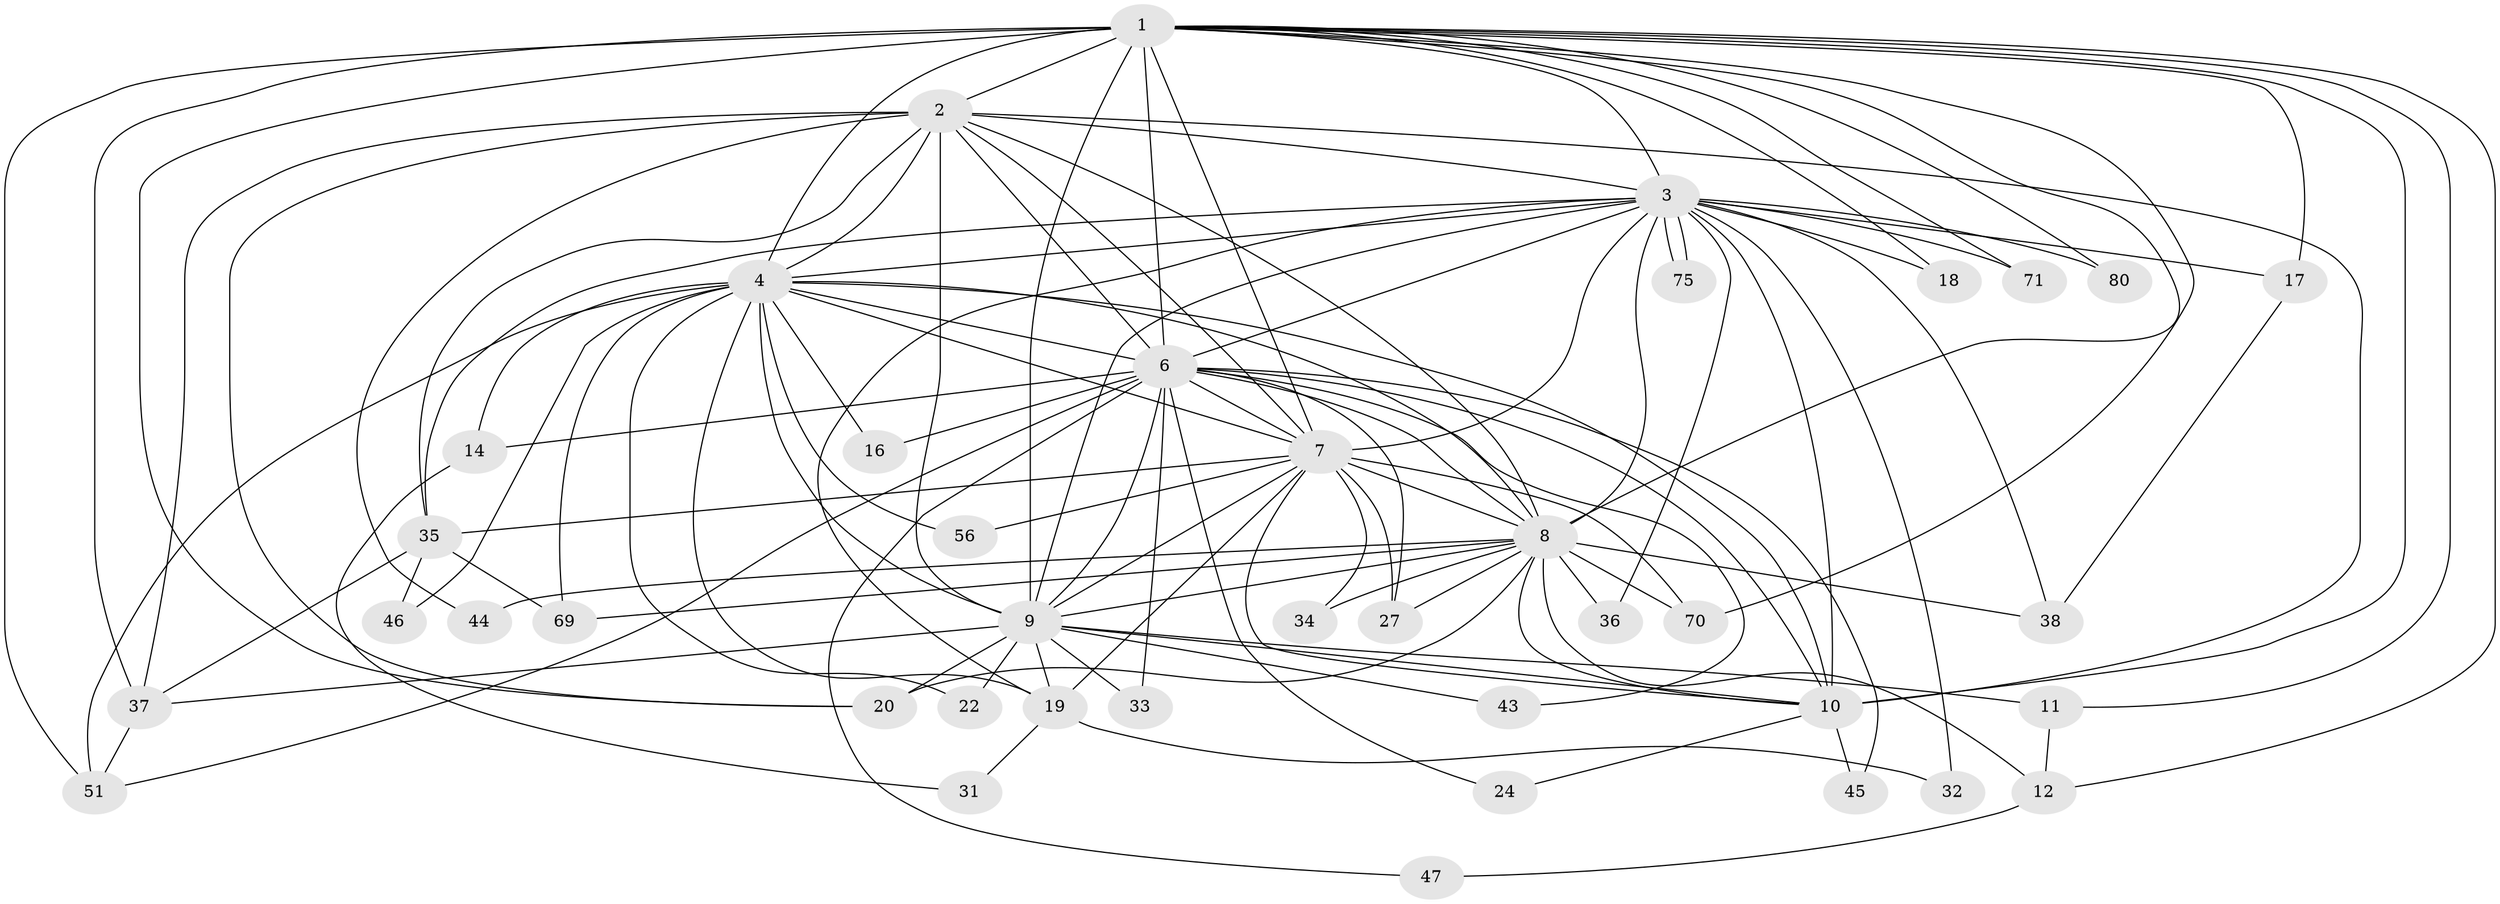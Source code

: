 // original degree distribution, {24: 0.0125, 16: 0.0125, 20: 0.0125, 22: 0.0375, 15: 0.0125, 19: 0.0125, 17: 0.0125, 11: 0.0125, 3: 0.1875, 4: 0.0875, 6: 0.025, 2: 0.5625, 7: 0.0125}
// Generated by graph-tools (version 1.1) at 2025/14/03/09/25 04:14:18]
// undirected, 40 vertices, 112 edges
graph export_dot {
graph [start="1"]
  node [color=gray90,style=filled];
  1;
  2 [super="+54"];
  3;
  4 [super="+50+25+13+30+53+73+67+48+5"];
  6 [super="+58"];
  7;
  8 [super="+23"];
  9 [super="+42+52+21"];
  10;
  11;
  12 [super="+59"];
  14;
  16;
  17;
  18;
  19 [super="+41+64+57"];
  20 [super="+60+39"];
  22;
  24;
  27 [super="+66"];
  31;
  32;
  33;
  34;
  35 [super="+79"];
  36;
  37 [super="+62+40"];
  38 [super="+68"];
  43;
  44;
  45;
  46;
  47;
  51 [super="+74"];
  56;
  69 [super="+72"];
  70 [super="+77"];
  71;
  75;
  80;
  1 -- 2;
  1 -- 3;
  1 -- 4 [weight=6];
  1 -- 6;
  1 -- 7;
  1 -- 8;
  1 -- 9 [weight=2];
  1 -- 10;
  1 -- 11;
  1 -- 17;
  1 -- 18;
  1 -- 20;
  1 -- 37;
  1 -- 51;
  1 -- 70;
  1 -- 71;
  1 -- 80;
  1 -- 12;
  2 -- 3;
  2 -- 4 [weight=3];
  2 -- 6;
  2 -- 7;
  2 -- 8 [weight=2];
  2 -- 9 [weight=2];
  2 -- 10;
  2 -- 35;
  2 -- 37;
  2 -- 44;
  2 -- 20;
  3 -- 4 [weight=2];
  3 -- 6;
  3 -- 7;
  3 -- 8;
  3 -- 9;
  3 -- 10;
  3 -- 17;
  3 -- 18;
  3 -- 32;
  3 -- 36;
  3 -- 71;
  3 -- 75;
  3 -- 75;
  3 -- 80;
  3 -- 38;
  3 -- 19;
  3 -- 35;
  4 -- 6 [weight=2];
  4 -- 7 [weight=3];
  4 -- 8 [weight=4];
  4 -- 9 [weight=7];
  4 -- 10 [weight=2];
  4 -- 14;
  4 -- 16 [weight=2];
  4 -- 22;
  4 -- 19 [weight=2];
  4 -- 51;
  4 -- 69;
  4 -- 46;
  4 -- 56;
  6 -- 7;
  6 -- 8;
  6 -- 9 [weight=2];
  6 -- 10;
  6 -- 14;
  6 -- 16;
  6 -- 24;
  6 -- 33;
  6 -- 43;
  6 -- 45;
  6 -- 47;
  6 -- 51;
  6 -- 27;
  7 -- 8;
  7 -- 9 [weight=2];
  7 -- 10;
  7 -- 19;
  7 -- 27;
  7 -- 34;
  7 -- 35;
  7 -- 56;
  7 -- 70;
  8 -- 9 [weight=2];
  8 -- 10;
  8 -- 12;
  8 -- 27;
  8 -- 34;
  8 -- 36;
  8 -- 38;
  8 -- 44;
  8 -- 69;
  8 -- 70;
  8 -- 20;
  9 -- 10;
  9 -- 11;
  9 -- 20 [weight=2];
  9 -- 22;
  9 -- 33;
  9 -- 19;
  9 -- 37;
  9 -- 43;
  10 -- 24;
  10 -- 45;
  11 -- 12;
  12 -- 47;
  14 -- 31;
  17 -- 38;
  19 -- 31;
  19 -- 32;
  35 -- 46;
  35 -- 69;
  35 -- 37;
  37 -- 51;
}
